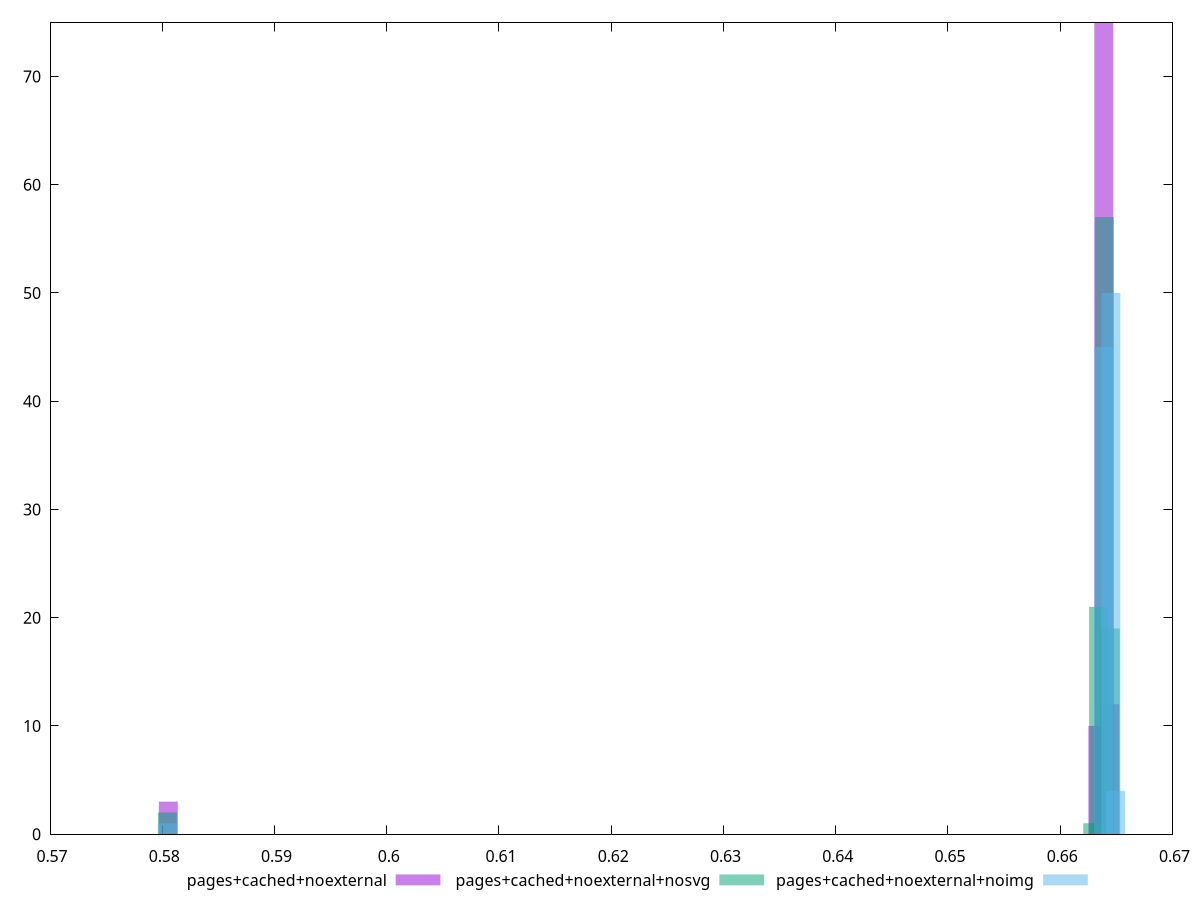 $_pagesCachedNoexternal <<EOF
0.663351037161853 10
0.6638807292330496 75
0.580542510031454 3
0.6644104213042462 12
EOF
$_pagesCachedNoexternalNosvg <<EOF
0.663414947338052 21
0.6639367050630525 57
0.6644584627880529 19
0.6628931896130515 1
0.580455469062983 2
EOF
$_pagesCachedNoexternalNoimg <<EOF
0.6638621517974271 45
0.6645085609033643 50
0.6649395003073224 4
0.5804753771315381 1
EOF
set key outside below
set terminal pngcairo
set output "report_00005_2020-11-02T22-26-11.212Z/uses-rel-preload/uses-rel-preload_pages+cached+noexternal_pages+cached+noexternal+nosvg_pages+cached+noexternal+noimg+hist.png"
set boxwidth 0.001689680624886789
set style fill transparent solid 0.5 noborder
set yrange [0:75]
plot $_pagesCachedNoexternal title "pages+cached+noexternal" with boxes ,$_pagesCachedNoexternalNosvg title "pages+cached+noexternal+nosvg" with boxes ,$_pagesCachedNoexternalNoimg title "pages+cached+noexternal+noimg" with boxes ,